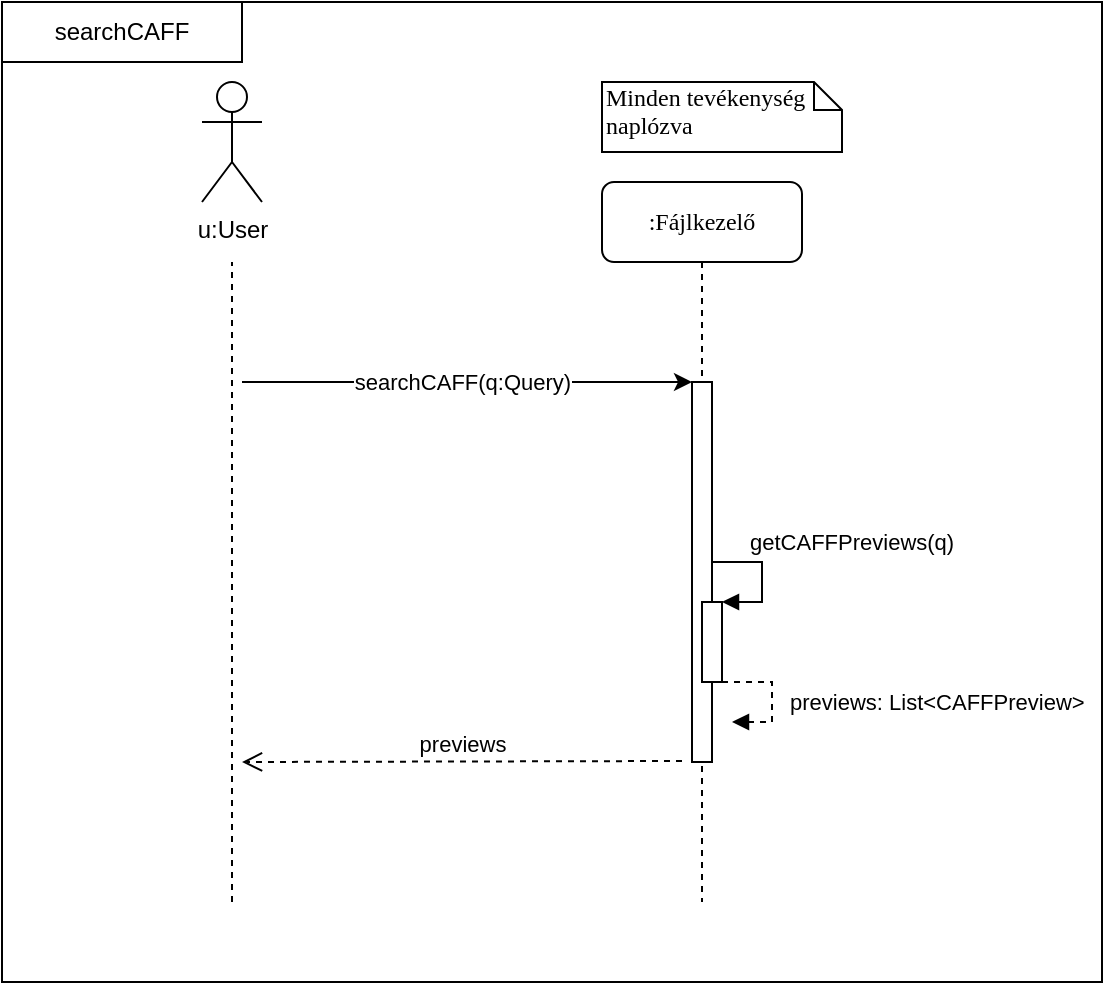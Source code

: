 <mxfile version="13.7.9" type="google"><diagram name="Page-1" id="13e1069c-82ec-6db2-03f1-153e76fe0fe0"><mxGraphModel dx="2455" dy="1596" grid="1" gridSize="10" guides="1" tooltips="1" connect="1" arrows="1" fold="1" page="1" pageScale="1" pageWidth="1100" pageHeight="850" background="#ffffff" math="0" shadow="0"><root><mxCell id="0"/><mxCell id="1" parent="0"/><mxCell id="uNi_iDNsdmq6BXcIlTpL-53" value="" style="rounded=0;whiteSpace=wrap;html=1;fillColor=none;" parent="1" vertex="1"><mxGeometry x="-200" y="-10" width="550" height="490" as="geometry"/></mxCell><mxCell id="7baba1c4bc27f4b0-8" value=":Fájlkezelő" style="shape=umlLifeline;perimeter=lifelinePerimeter;whiteSpace=wrap;html=1;container=1;collapsible=0;recursiveResize=0;outlineConnect=0;rounded=1;shadow=0;comic=0;labelBackgroundColor=none;strokeWidth=1;fontFamily=Verdana;fontSize=12;align=center;" parent="1" vertex="1"><mxGeometry x="100" y="80" width="100" height="360" as="geometry"/></mxCell><mxCell id="7baba1c4bc27f4b0-9" value="" style="html=1;points=[];perimeter=orthogonalPerimeter;rounded=0;shadow=0;comic=0;labelBackgroundColor=none;strokeWidth=1;fontFamily=Verdana;fontSize=12;align=center;" parent="7baba1c4bc27f4b0-8" vertex="1"><mxGeometry x="45" y="100" width="10" height="190" as="geometry"/></mxCell><mxCell id="7baba1c4bc27f4b0-40" value="Minden tevékenység naplózva" style="shape=note;whiteSpace=wrap;html=1;size=14;verticalAlign=top;align=left;spacingTop=-6;rounded=0;shadow=0;comic=0;labelBackgroundColor=none;strokeWidth=1;fontFamily=Verdana;fontSize=12" parent="1" vertex="1"><mxGeometry x="100" y="30" width="120" height="35" as="geometry"/></mxCell><mxCell id="uNi_iDNsdmq6BXcIlTpL-1" value="u:User" style="shape=umlActor;verticalLabelPosition=bottom;verticalAlign=top;html=1;outlineConnect=0;" parent="1" vertex="1"><mxGeometry x="-100" y="30" width="30" height="60" as="geometry"/></mxCell><mxCell id="uNi_iDNsdmq6BXcIlTpL-11" value="searchCAFF(q:Query)" style="endArrow=classic;html=1;" parent="1" edge="1"><mxGeometry x="-0.022" width="50" height="50" relative="1" as="geometry"><mxPoint x="-80" y="180" as="sourcePoint"/><mxPoint x="145" y="180" as="targetPoint"/><mxPoint as="offset"/></mxGeometry></mxCell><mxCell id="uNi_iDNsdmq6BXcIlTpL-13" value="" style="endArrow=none;dashed=1;html=1;" parent="1" edge="1"><mxGeometry width="50" height="50" relative="1" as="geometry"><mxPoint x="-85" y="440" as="sourcePoint"/><mxPoint x="-85" y="120" as="targetPoint"/></mxGeometry></mxCell><mxCell id="uNi_iDNsdmq6BXcIlTpL-21" value="" style="html=1;points=[];perimeter=orthogonalPerimeter;" parent="1" vertex="1"><mxGeometry x="150" y="290" width="10" height="40" as="geometry"/></mxCell><mxCell id="uNi_iDNsdmq6BXcIlTpL-22" value="getCAFFPreviews(q)" style="edgeStyle=orthogonalEdgeStyle;html=1;align=left;spacingLeft=2;endArrow=block;rounded=0;entryX=1;entryY=0;" parent="1" target="uNi_iDNsdmq6BXcIlTpL-21" edge="1"><mxGeometry x="-0.538" y="10" relative="1" as="geometry"><mxPoint x="155" y="270" as="sourcePoint"/><Array as="points"><mxPoint x="180" y="270"/></Array><mxPoint as="offset"/></mxGeometry></mxCell><mxCell id="uNi_iDNsdmq6BXcIlTpL-28" value="previews: List&amp;lt;CAFFPreview&amp;gt;" style="edgeStyle=orthogonalEdgeStyle;html=1;align=left;spacingLeft=2;endArrow=block;rounded=0;entryX=1;entryY=0;dashed=1;" parent="1" edge="1"><mxGeometry x="0.077" y="5" relative="1" as="geometry"><mxPoint x="160" y="330" as="sourcePoint"/><Array as="points"><mxPoint x="185" y="330"/></Array><mxPoint x="165" y="350" as="targetPoint"/><mxPoint as="offset"/></mxGeometry></mxCell><mxCell id="uNi_iDNsdmq6BXcIlTpL-29" value="previews" style="html=1;verticalAlign=bottom;endArrow=open;dashed=1;endSize=8;" parent="1" edge="1"><mxGeometry relative="1" as="geometry"><mxPoint x="140" y="369.5" as="sourcePoint"/><mxPoint x="-80" y="370" as="targetPoint"/></mxGeometry></mxCell><mxCell id="uNi_iDNsdmq6BXcIlTpL-54" value="searchCAFF" style="rounded=0;whiteSpace=wrap;html=1;fillColor=none;" parent="1" vertex="1"><mxGeometry x="-200" y="-10" width="120" height="30" as="geometry"/></mxCell></root></mxGraphModel></diagram></mxfile>